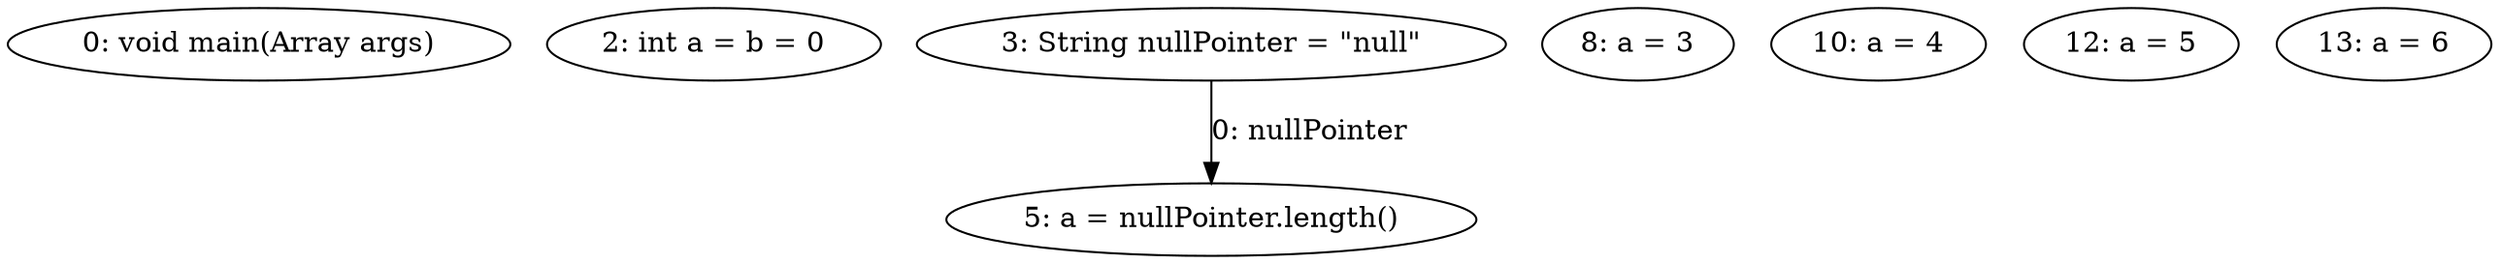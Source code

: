 digraph G {
  1 [ label="0: void main(Array args)" ];
  2 [ label="2: int a = b = 0" ];
  3 [ label="3: String nullPointer = \"null\"" ];
  4 [ label="5: a = nullPointer.length()" ];
  5 [ label="8: a = 3" ];
  6 [ label="10: a = 4" ];
  7 [ label="12: a = 5" ];
  8 [ label="13: a = 6" ];
  3 -> 4 [ label="0: nullPointer" ];
}
